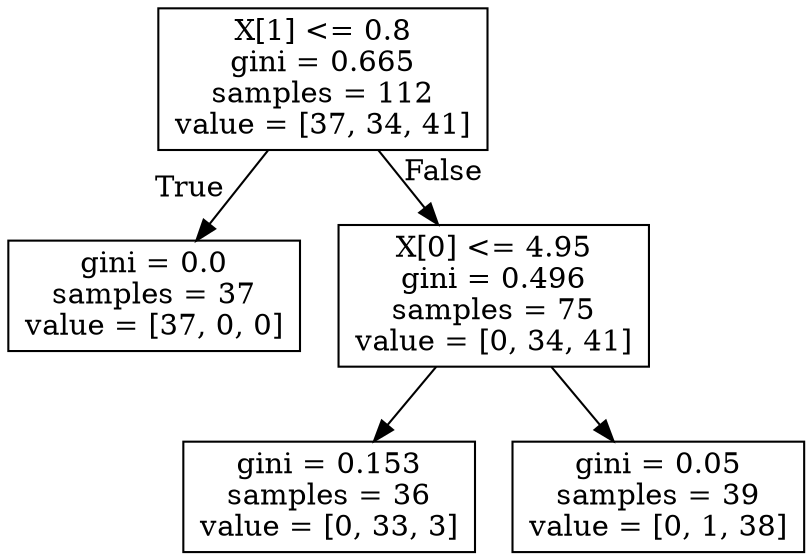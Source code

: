 digraph Tree {
node [shape=box] ;
0 [label="X[1] <= 0.8\ngini = 0.665\nsamples = 112\nvalue = [37, 34, 41]"] ;
1 [label="gini = 0.0\nsamples = 37\nvalue = [37, 0, 0]"] ;
0 -> 1 [labeldistance=2.5, labelangle=45, headlabel="True"] ;
2 [label="X[0] <= 4.95\ngini = 0.496\nsamples = 75\nvalue = [0, 34, 41]"] ;
0 -> 2 [labeldistance=2.5, labelangle=-45, headlabel="False"] ;
3 [label="gini = 0.153\nsamples = 36\nvalue = [0, 33, 3]"] ;
2 -> 3 ;
4 [label="gini = 0.05\nsamples = 39\nvalue = [0, 1, 38]"] ;
2 -> 4 ;
}